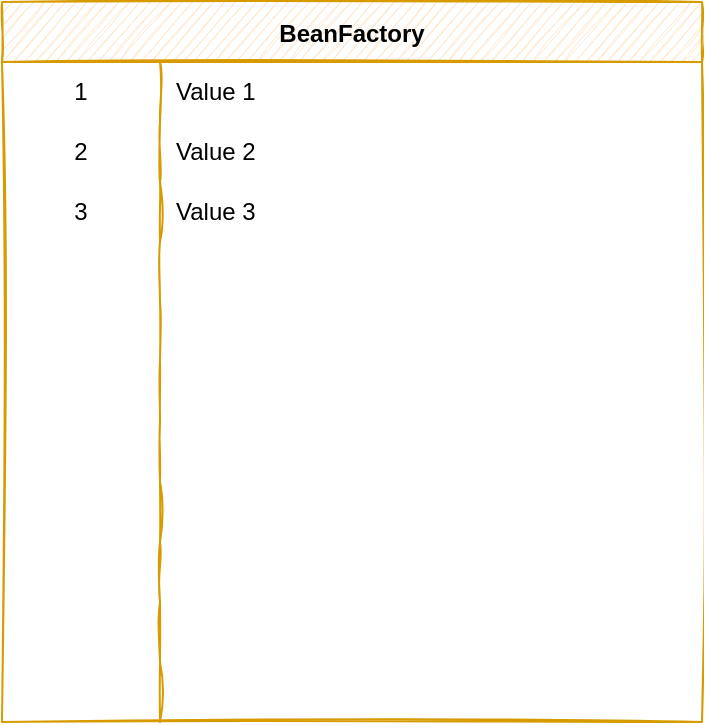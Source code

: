 <mxfile version="20.3.0" type="device"><diagram id="BPN8Oy1SWn02bnTermNS" name="第 1 页"><mxGraphModel dx="360" dy="872" grid="1" gridSize="10" guides="1" tooltips="1" connect="1" arrows="1" fold="1" page="0" pageScale="1" pageWidth="1920" pageHeight="1200" background="none" math="0" shadow="0"><root><mxCell id="0"/><mxCell id="1" parent="0"/><mxCell id="W4uXhPRcQ5qTGRU44rSs-2" value="BeanFactory" style="shape=table;startSize=30;container=1;collapsible=0;childLayout=tableLayout;fixedRows=1;rowLines=0;fontStyle=1;labelBackgroundColor=none;labelBorderColor=none;sketch=1;fillColor=#ffe6cc;strokeColor=#d79b00;" vertex="1" parent="1"><mxGeometry x="700" y="-180" width="350" height="360" as="geometry"/></mxCell><mxCell id="W4uXhPRcQ5qTGRU44rSs-3" value="" style="shape=tableRow;horizontal=0;startSize=0;swimlaneHead=0;swimlaneBody=0;top=0;left=0;bottom=0;right=0;collapsible=0;dropTarget=0;fillColor=none;points=[[0,0.5],[1,0.5]];portConstraint=eastwest;labelBackgroundColor=none;labelBorderColor=none;sketch=1;" vertex="1" parent="W4uXhPRcQ5qTGRU44rSs-2"><mxGeometry y="30" width="350" height="30" as="geometry"/></mxCell><mxCell id="W4uXhPRcQ5qTGRU44rSs-4" value="1" style="shape=partialRectangle;html=1;whiteSpace=wrap;connectable=0;fillColor=none;top=0;left=0;bottom=0;right=0;overflow=hidden;pointerEvents=1;labelBackgroundColor=none;labelBorderColor=none;sketch=1;" vertex="1" parent="W4uXhPRcQ5qTGRU44rSs-3"><mxGeometry width="79" height="30" as="geometry"><mxRectangle width="79" height="30" as="alternateBounds"/></mxGeometry></mxCell><mxCell id="W4uXhPRcQ5qTGRU44rSs-5" value="Value 1" style="shape=partialRectangle;html=1;whiteSpace=wrap;connectable=0;fillColor=none;top=0;left=0;bottom=0;right=0;align=left;spacingLeft=6;overflow=hidden;labelBackgroundColor=none;labelBorderColor=none;sketch=1;" vertex="1" parent="W4uXhPRcQ5qTGRU44rSs-3"><mxGeometry x="79" width="271" height="30" as="geometry"><mxRectangle width="271" height="30" as="alternateBounds"/></mxGeometry></mxCell><mxCell id="W4uXhPRcQ5qTGRU44rSs-6" value="" style="shape=tableRow;horizontal=0;startSize=0;swimlaneHead=0;swimlaneBody=0;top=0;left=0;bottom=0;right=0;collapsible=0;dropTarget=0;fillColor=none;points=[[0,0.5],[1,0.5]];portConstraint=eastwest;labelBackgroundColor=none;labelBorderColor=none;sketch=1;" vertex="1" parent="W4uXhPRcQ5qTGRU44rSs-2"><mxGeometry y="60" width="350" height="30" as="geometry"/></mxCell><mxCell id="W4uXhPRcQ5qTGRU44rSs-7" value="2" style="shape=partialRectangle;html=1;whiteSpace=wrap;connectable=0;fillColor=none;top=0;left=0;bottom=0;right=0;overflow=hidden;labelBackgroundColor=none;labelBorderColor=none;sketch=1;" vertex="1" parent="W4uXhPRcQ5qTGRU44rSs-6"><mxGeometry width="79" height="30" as="geometry"><mxRectangle width="79" height="30" as="alternateBounds"/></mxGeometry></mxCell><mxCell id="W4uXhPRcQ5qTGRU44rSs-8" value="Value 2" style="shape=partialRectangle;html=1;whiteSpace=wrap;connectable=0;fillColor=none;top=0;left=0;bottom=0;right=0;align=left;spacingLeft=6;overflow=hidden;labelBackgroundColor=none;labelBorderColor=none;sketch=1;" vertex="1" parent="W4uXhPRcQ5qTGRU44rSs-6"><mxGeometry x="79" width="271" height="30" as="geometry"><mxRectangle width="271" height="30" as="alternateBounds"/></mxGeometry></mxCell><mxCell id="W4uXhPRcQ5qTGRU44rSs-9" value="" style="shape=tableRow;horizontal=0;startSize=0;swimlaneHead=0;swimlaneBody=0;top=0;left=0;bottom=0;right=0;collapsible=0;dropTarget=0;fillColor=none;points=[[0,0.5],[1,0.5]];portConstraint=eastwest;labelBackgroundColor=none;labelBorderColor=none;sketch=1;" vertex="1" parent="W4uXhPRcQ5qTGRU44rSs-2"><mxGeometry y="90" width="350" height="30" as="geometry"/></mxCell><mxCell id="W4uXhPRcQ5qTGRU44rSs-10" value="3" style="shape=partialRectangle;html=1;whiteSpace=wrap;connectable=0;fillColor=none;top=0;left=0;bottom=0;right=0;overflow=hidden;labelBackgroundColor=none;labelBorderColor=none;sketch=1;" vertex="1" parent="W4uXhPRcQ5qTGRU44rSs-9"><mxGeometry width="79" height="30" as="geometry"><mxRectangle width="79" height="30" as="alternateBounds"/></mxGeometry></mxCell><mxCell id="W4uXhPRcQ5qTGRU44rSs-11" value="Value 3" style="shape=partialRectangle;html=1;whiteSpace=wrap;connectable=0;fillColor=none;top=0;left=0;bottom=0;right=0;align=left;spacingLeft=6;overflow=hidden;labelBackgroundColor=none;labelBorderColor=none;sketch=1;" vertex="1" parent="W4uXhPRcQ5qTGRU44rSs-9"><mxGeometry x="79" width="271" height="30" as="geometry"><mxRectangle width="271" height="30" as="alternateBounds"/></mxGeometry></mxCell><mxCell id="W4uXhPRcQ5qTGRU44rSs-33" style="shape=tableRow;horizontal=0;startSize=0;swimlaneHead=0;swimlaneBody=0;top=0;left=0;bottom=0;right=0;collapsible=0;dropTarget=0;fillColor=none;points=[[0,0.5],[1,0.5]];portConstraint=eastwest;labelBackgroundColor=none;labelBorderColor=none;sketch=1;" vertex="1" parent="W4uXhPRcQ5qTGRU44rSs-2"><mxGeometry y="120" width="350" height="30" as="geometry"/></mxCell><mxCell id="W4uXhPRcQ5qTGRU44rSs-34" style="shape=partialRectangle;html=1;whiteSpace=wrap;connectable=0;fillColor=none;top=0;left=0;bottom=0;right=0;overflow=hidden;labelBackgroundColor=none;labelBorderColor=none;sketch=1;" vertex="1" parent="W4uXhPRcQ5qTGRU44rSs-33"><mxGeometry width="79" height="30" as="geometry"><mxRectangle width="79" height="30" as="alternateBounds"/></mxGeometry></mxCell><mxCell id="W4uXhPRcQ5qTGRU44rSs-35" style="shape=partialRectangle;html=1;whiteSpace=wrap;connectable=0;fillColor=none;top=0;left=0;bottom=0;right=0;align=left;spacingLeft=6;overflow=hidden;labelBackgroundColor=none;labelBorderColor=none;sketch=1;" vertex="1" parent="W4uXhPRcQ5qTGRU44rSs-33"><mxGeometry x="79" width="271" height="30" as="geometry"><mxRectangle width="271" height="30" as="alternateBounds"/></mxGeometry></mxCell><mxCell id="W4uXhPRcQ5qTGRU44rSs-30" style="shape=tableRow;horizontal=0;startSize=0;swimlaneHead=0;swimlaneBody=0;top=0;left=0;bottom=0;right=0;collapsible=0;dropTarget=0;fillColor=none;points=[[0,0.5],[1,0.5]];portConstraint=eastwest;labelBackgroundColor=none;labelBorderColor=none;sketch=1;" vertex="1" parent="W4uXhPRcQ5qTGRU44rSs-2"><mxGeometry y="150" width="350" height="30" as="geometry"/></mxCell><mxCell id="W4uXhPRcQ5qTGRU44rSs-31" style="shape=partialRectangle;html=1;whiteSpace=wrap;connectable=0;fillColor=none;top=0;left=0;bottom=0;right=0;overflow=hidden;labelBackgroundColor=none;labelBorderColor=none;sketch=1;" vertex="1" parent="W4uXhPRcQ5qTGRU44rSs-30"><mxGeometry width="79" height="30" as="geometry"><mxRectangle width="79" height="30" as="alternateBounds"/></mxGeometry></mxCell><mxCell id="W4uXhPRcQ5qTGRU44rSs-32" style="shape=partialRectangle;html=1;whiteSpace=wrap;connectable=0;fillColor=none;top=0;left=0;bottom=0;right=0;align=left;spacingLeft=6;overflow=hidden;labelBackgroundColor=none;labelBorderColor=none;sketch=1;" vertex="1" parent="W4uXhPRcQ5qTGRU44rSs-30"><mxGeometry x="79" width="271" height="30" as="geometry"><mxRectangle width="271" height="30" as="alternateBounds"/></mxGeometry></mxCell><mxCell id="W4uXhPRcQ5qTGRU44rSs-27" style="shape=tableRow;horizontal=0;startSize=0;swimlaneHead=0;swimlaneBody=0;top=0;left=0;bottom=0;right=0;collapsible=0;dropTarget=0;fillColor=none;points=[[0,0.5],[1,0.5]];portConstraint=eastwest;labelBackgroundColor=none;labelBorderColor=none;sketch=1;" vertex="1" parent="W4uXhPRcQ5qTGRU44rSs-2"><mxGeometry y="180" width="350" height="30" as="geometry"/></mxCell><mxCell id="W4uXhPRcQ5qTGRU44rSs-28" style="shape=partialRectangle;html=1;whiteSpace=wrap;connectable=0;fillColor=none;top=0;left=0;bottom=0;right=0;overflow=hidden;labelBackgroundColor=none;labelBorderColor=none;sketch=1;" vertex="1" parent="W4uXhPRcQ5qTGRU44rSs-27"><mxGeometry width="79" height="30" as="geometry"><mxRectangle width="79" height="30" as="alternateBounds"/></mxGeometry></mxCell><mxCell id="W4uXhPRcQ5qTGRU44rSs-29" style="shape=partialRectangle;html=1;whiteSpace=wrap;connectable=0;fillColor=none;top=0;left=0;bottom=0;right=0;align=left;spacingLeft=6;overflow=hidden;labelBackgroundColor=none;labelBorderColor=none;sketch=1;" vertex="1" parent="W4uXhPRcQ5qTGRU44rSs-27"><mxGeometry x="79" width="271" height="30" as="geometry"><mxRectangle width="271" height="30" as="alternateBounds"/></mxGeometry></mxCell><mxCell id="W4uXhPRcQ5qTGRU44rSs-24" style="shape=tableRow;horizontal=0;startSize=0;swimlaneHead=0;swimlaneBody=0;top=0;left=0;bottom=0;right=0;collapsible=0;dropTarget=0;fillColor=none;points=[[0,0.5],[1,0.5]];portConstraint=eastwest;labelBackgroundColor=none;labelBorderColor=none;sketch=1;" vertex="1" parent="W4uXhPRcQ5qTGRU44rSs-2"><mxGeometry y="210" width="350" height="30" as="geometry"/></mxCell><mxCell id="W4uXhPRcQ5qTGRU44rSs-25" style="shape=partialRectangle;html=1;whiteSpace=wrap;connectable=0;fillColor=none;top=0;left=0;bottom=0;right=0;overflow=hidden;labelBackgroundColor=none;labelBorderColor=none;sketch=1;" vertex="1" parent="W4uXhPRcQ5qTGRU44rSs-24"><mxGeometry width="79" height="30" as="geometry"><mxRectangle width="79" height="30" as="alternateBounds"/></mxGeometry></mxCell><mxCell id="W4uXhPRcQ5qTGRU44rSs-26" style="shape=partialRectangle;html=1;whiteSpace=wrap;connectable=0;fillColor=none;top=0;left=0;bottom=0;right=0;align=left;spacingLeft=6;overflow=hidden;labelBackgroundColor=none;labelBorderColor=none;sketch=1;" vertex="1" parent="W4uXhPRcQ5qTGRU44rSs-24"><mxGeometry x="79" width="271" height="30" as="geometry"><mxRectangle width="271" height="30" as="alternateBounds"/></mxGeometry></mxCell><mxCell id="W4uXhPRcQ5qTGRU44rSs-36" style="shape=tableRow;horizontal=0;startSize=0;swimlaneHead=0;swimlaneBody=0;top=0;left=0;bottom=0;right=0;collapsible=0;dropTarget=0;fillColor=none;points=[[0,0.5],[1,0.5]];portConstraint=eastwest;labelBackgroundColor=none;labelBorderColor=none;sketch=1;" vertex="1" parent="W4uXhPRcQ5qTGRU44rSs-2"><mxGeometry y="240" width="350" height="30" as="geometry"/></mxCell><mxCell id="W4uXhPRcQ5qTGRU44rSs-37" style="shape=partialRectangle;html=1;whiteSpace=wrap;connectable=0;fillColor=none;top=0;left=0;bottom=0;right=0;overflow=hidden;labelBackgroundColor=none;labelBorderColor=none;sketch=1;" vertex="1" parent="W4uXhPRcQ5qTGRU44rSs-36"><mxGeometry width="79" height="30" as="geometry"><mxRectangle width="79" height="30" as="alternateBounds"/></mxGeometry></mxCell><mxCell id="W4uXhPRcQ5qTGRU44rSs-38" style="shape=partialRectangle;html=1;whiteSpace=wrap;connectable=0;fillColor=none;top=0;left=0;bottom=0;right=0;align=left;spacingLeft=6;overflow=hidden;labelBackgroundColor=none;labelBorderColor=none;sketch=1;" vertex="1" parent="W4uXhPRcQ5qTGRU44rSs-36"><mxGeometry x="79" width="271" height="30" as="geometry"><mxRectangle width="271" height="30" as="alternateBounds"/></mxGeometry></mxCell><mxCell id="W4uXhPRcQ5qTGRU44rSs-18" style="shape=tableRow;horizontal=0;startSize=0;swimlaneHead=0;swimlaneBody=0;top=0;left=0;bottom=0;right=0;collapsible=0;dropTarget=0;fillColor=none;points=[[0,0.5],[1,0.5]];portConstraint=eastwest;labelBackgroundColor=none;labelBorderColor=none;sketch=1;" vertex="1" parent="W4uXhPRcQ5qTGRU44rSs-2"><mxGeometry y="270" width="350" height="30" as="geometry"/></mxCell><mxCell id="W4uXhPRcQ5qTGRU44rSs-19" style="shape=partialRectangle;html=1;whiteSpace=wrap;connectable=0;fillColor=none;top=0;left=0;bottom=0;right=0;overflow=hidden;labelBackgroundColor=none;labelBorderColor=none;sketch=1;" vertex="1" parent="W4uXhPRcQ5qTGRU44rSs-18"><mxGeometry width="79" height="30" as="geometry"><mxRectangle width="79" height="30" as="alternateBounds"/></mxGeometry></mxCell><mxCell id="W4uXhPRcQ5qTGRU44rSs-20" style="shape=partialRectangle;html=1;whiteSpace=wrap;connectable=0;fillColor=none;top=0;left=0;bottom=0;right=0;align=left;spacingLeft=6;overflow=hidden;labelBackgroundColor=none;labelBorderColor=none;sketch=1;" vertex="1" parent="W4uXhPRcQ5qTGRU44rSs-18"><mxGeometry x="79" width="271" height="30" as="geometry"><mxRectangle width="271" height="30" as="alternateBounds"/></mxGeometry></mxCell><mxCell id="W4uXhPRcQ5qTGRU44rSs-15" style="shape=tableRow;horizontal=0;startSize=0;swimlaneHead=0;swimlaneBody=0;top=0;left=0;bottom=0;right=0;collapsible=0;dropTarget=0;fillColor=none;points=[[0,0.5],[1,0.5]];portConstraint=eastwest;labelBackgroundColor=none;labelBorderColor=none;sketch=1;" vertex="1" parent="W4uXhPRcQ5qTGRU44rSs-2"><mxGeometry y="300" width="350" height="30" as="geometry"/></mxCell><mxCell id="W4uXhPRcQ5qTGRU44rSs-16" style="shape=partialRectangle;html=1;whiteSpace=wrap;connectable=0;fillColor=none;top=0;left=0;bottom=0;right=0;overflow=hidden;labelBackgroundColor=none;labelBorderColor=none;sketch=1;" vertex="1" parent="W4uXhPRcQ5qTGRU44rSs-15"><mxGeometry width="79" height="30" as="geometry"><mxRectangle width="79" height="30" as="alternateBounds"/></mxGeometry></mxCell><mxCell id="W4uXhPRcQ5qTGRU44rSs-17" style="shape=partialRectangle;html=1;whiteSpace=wrap;connectable=0;fillColor=none;top=0;left=0;bottom=0;right=0;align=left;spacingLeft=6;overflow=hidden;labelBackgroundColor=none;labelBorderColor=none;sketch=1;" vertex="1" parent="W4uXhPRcQ5qTGRU44rSs-15"><mxGeometry x="79" width="271" height="30" as="geometry"><mxRectangle width="271" height="30" as="alternateBounds"/></mxGeometry></mxCell><mxCell id="W4uXhPRcQ5qTGRU44rSs-12" style="shape=tableRow;horizontal=0;startSize=0;swimlaneHead=0;swimlaneBody=0;top=0;left=0;bottom=0;right=0;collapsible=0;dropTarget=0;fillColor=none;points=[[0,0.5],[1,0.5]];portConstraint=eastwest;labelBackgroundColor=none;labelBorderColor=none;sketch=1;" vertex="1" parent="W4uXhPRcQ5qTGRU44rSs-2"><mxGeometry y="330" width="350" height="30" as="geometry"/></mxCell><mxCell id="W4uXhPRcQ5qTGRU44rSs-13" style="shape=partialRectangle;html=1;whiteSpace=wrap;connectable=0;fillColor=none;top=0;left=0;bottom=0;right=0;overflow=hidden;labelBackgroundColor=none;labelBorderColor=none;sketch=1;" vertex="1" parent="W4uXhPRcQ5qTGRU44rSs-12"><mxGeometry width="79" height="30" as="geometry"><mxRectangle width="79" height="30" as="alternateBounds"/></mxGeometry></mxCell><mxCell id="W4uXhPRcQ5qTGRU44rSs-14" style="shape=partialRectangle;html=1;whiteSpace=wrap;connectable=0;fillColor=none;top=0;left=0;bottom=0;right=0;align=left;spacingLeft=6;overflow=hidden;labelBackgroundColor=none;labelBorderColor=none;sketch=1;" vertex="1" parent="W4uXhPRcQ5qTGRU44rSs-12"><mxGeometry x="79" width="271" height="30" as="geometry"><mxRectangle width="271" height="30" as="alternateBounds"/></mxGeometry></mxCell></root></mxGraphModel></diagram></mxfile>
